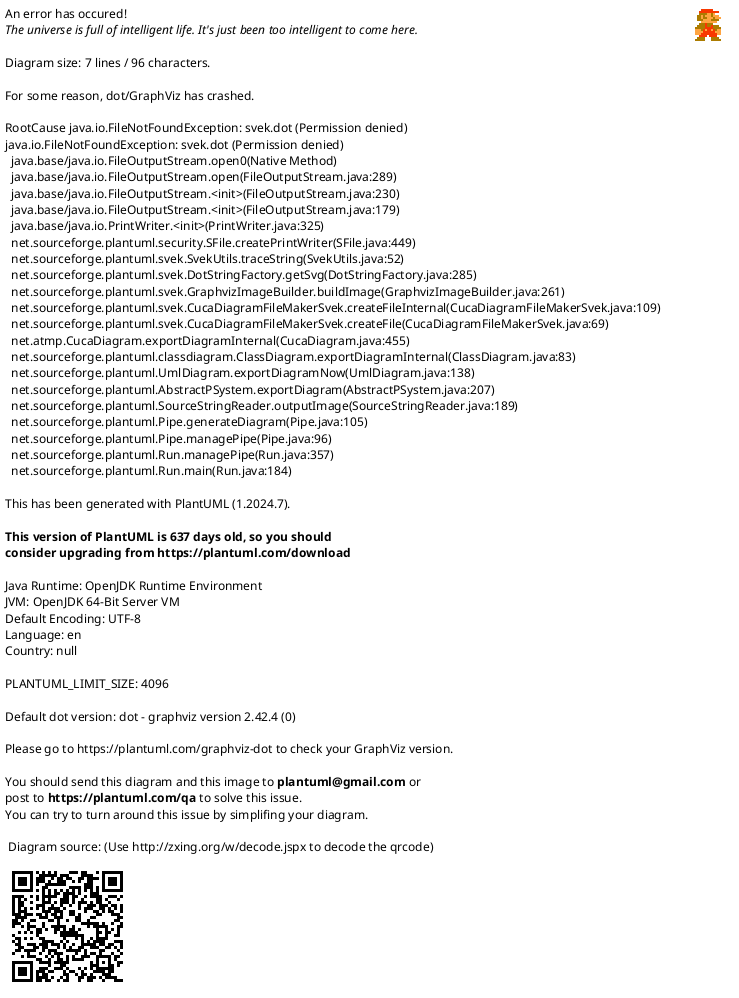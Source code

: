 {
  "sha1": "c0poxrr05ywf31xgm997uehnr70xd6l",
  "insertion": {
    "when": "2024-06-01T09:03:00.732Z",
    "url": "https://forum.plantuml.net/16397/add-qualified-associations-to-class-diagrams?show=16642#c16642",
    "user": "plantuml@gmail.com"
  }
}
@startuml
!pragma svek_trace on
class class1
class class2

class1 [Qualifier] -- class2
@enduml
